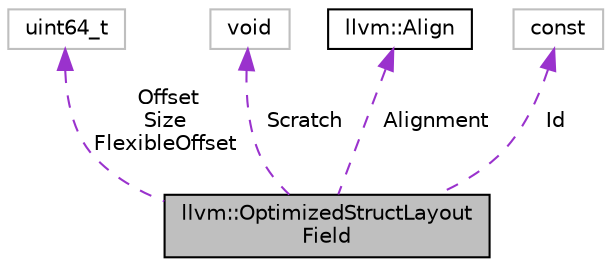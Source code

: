 digraph "llvm::OptimizedStructLayoutField"
{
 // LATEX_PDF_SIZE
  bgcolor="transparent";
  edge [fontname="Helvetica",fontsize="10",labelfontname="Helvetica",labelfontsize="10"];
  node [fontname="Helvetica",fontsize="10",shape=record];
  Node1 [label="llvm::OptimizedStructLayout\lField",height=0.2,width=0.4,color="black", fillcolor="grey75", style="filled", fontcolor="black",tooltip="A field in a structure."];
  Node2 -> Node1 [dir="back",color="darkorchid3",fontsize="10",style="dashed",label=" Offset\nSize\nFlexibleOffset" ,fontname="Helvetica"];
  Node2 [label="uint64_t",height=0.2,width=0.4,color="grey75",tooltip=" "];
  Node3 -> Node1 [dir="back",color="darkorchid3",fontsize="10",style="dashed",label=" Scratch" ,fontname="Helvetica"];
  Node3 [label="void",height=0.2,width=0.4,color="grey75",tooltip=" "];
  Node4 -> Node1 [dir="back",color="darkorchid3",fontsize="10",style="dashed",label=" Alignment" ,fontname="Helvetica"];
  Node4 [label="llvm::Align",height=0.2,width=0.4,color="black",URL="$structllvm_1_1Align.html",tooltip="This struct is a compact representation of a valid (non-zero power of two) alignment."];
  Node5 -> Node1 [dir="back",color="darkorchid3",fontsize="10",style="dashed",label=" Id" ,fontname="Helvetica"];
  Node5 [label="const",height=0.2,width=0.4,color="grey75",tooltip=" "];
}
